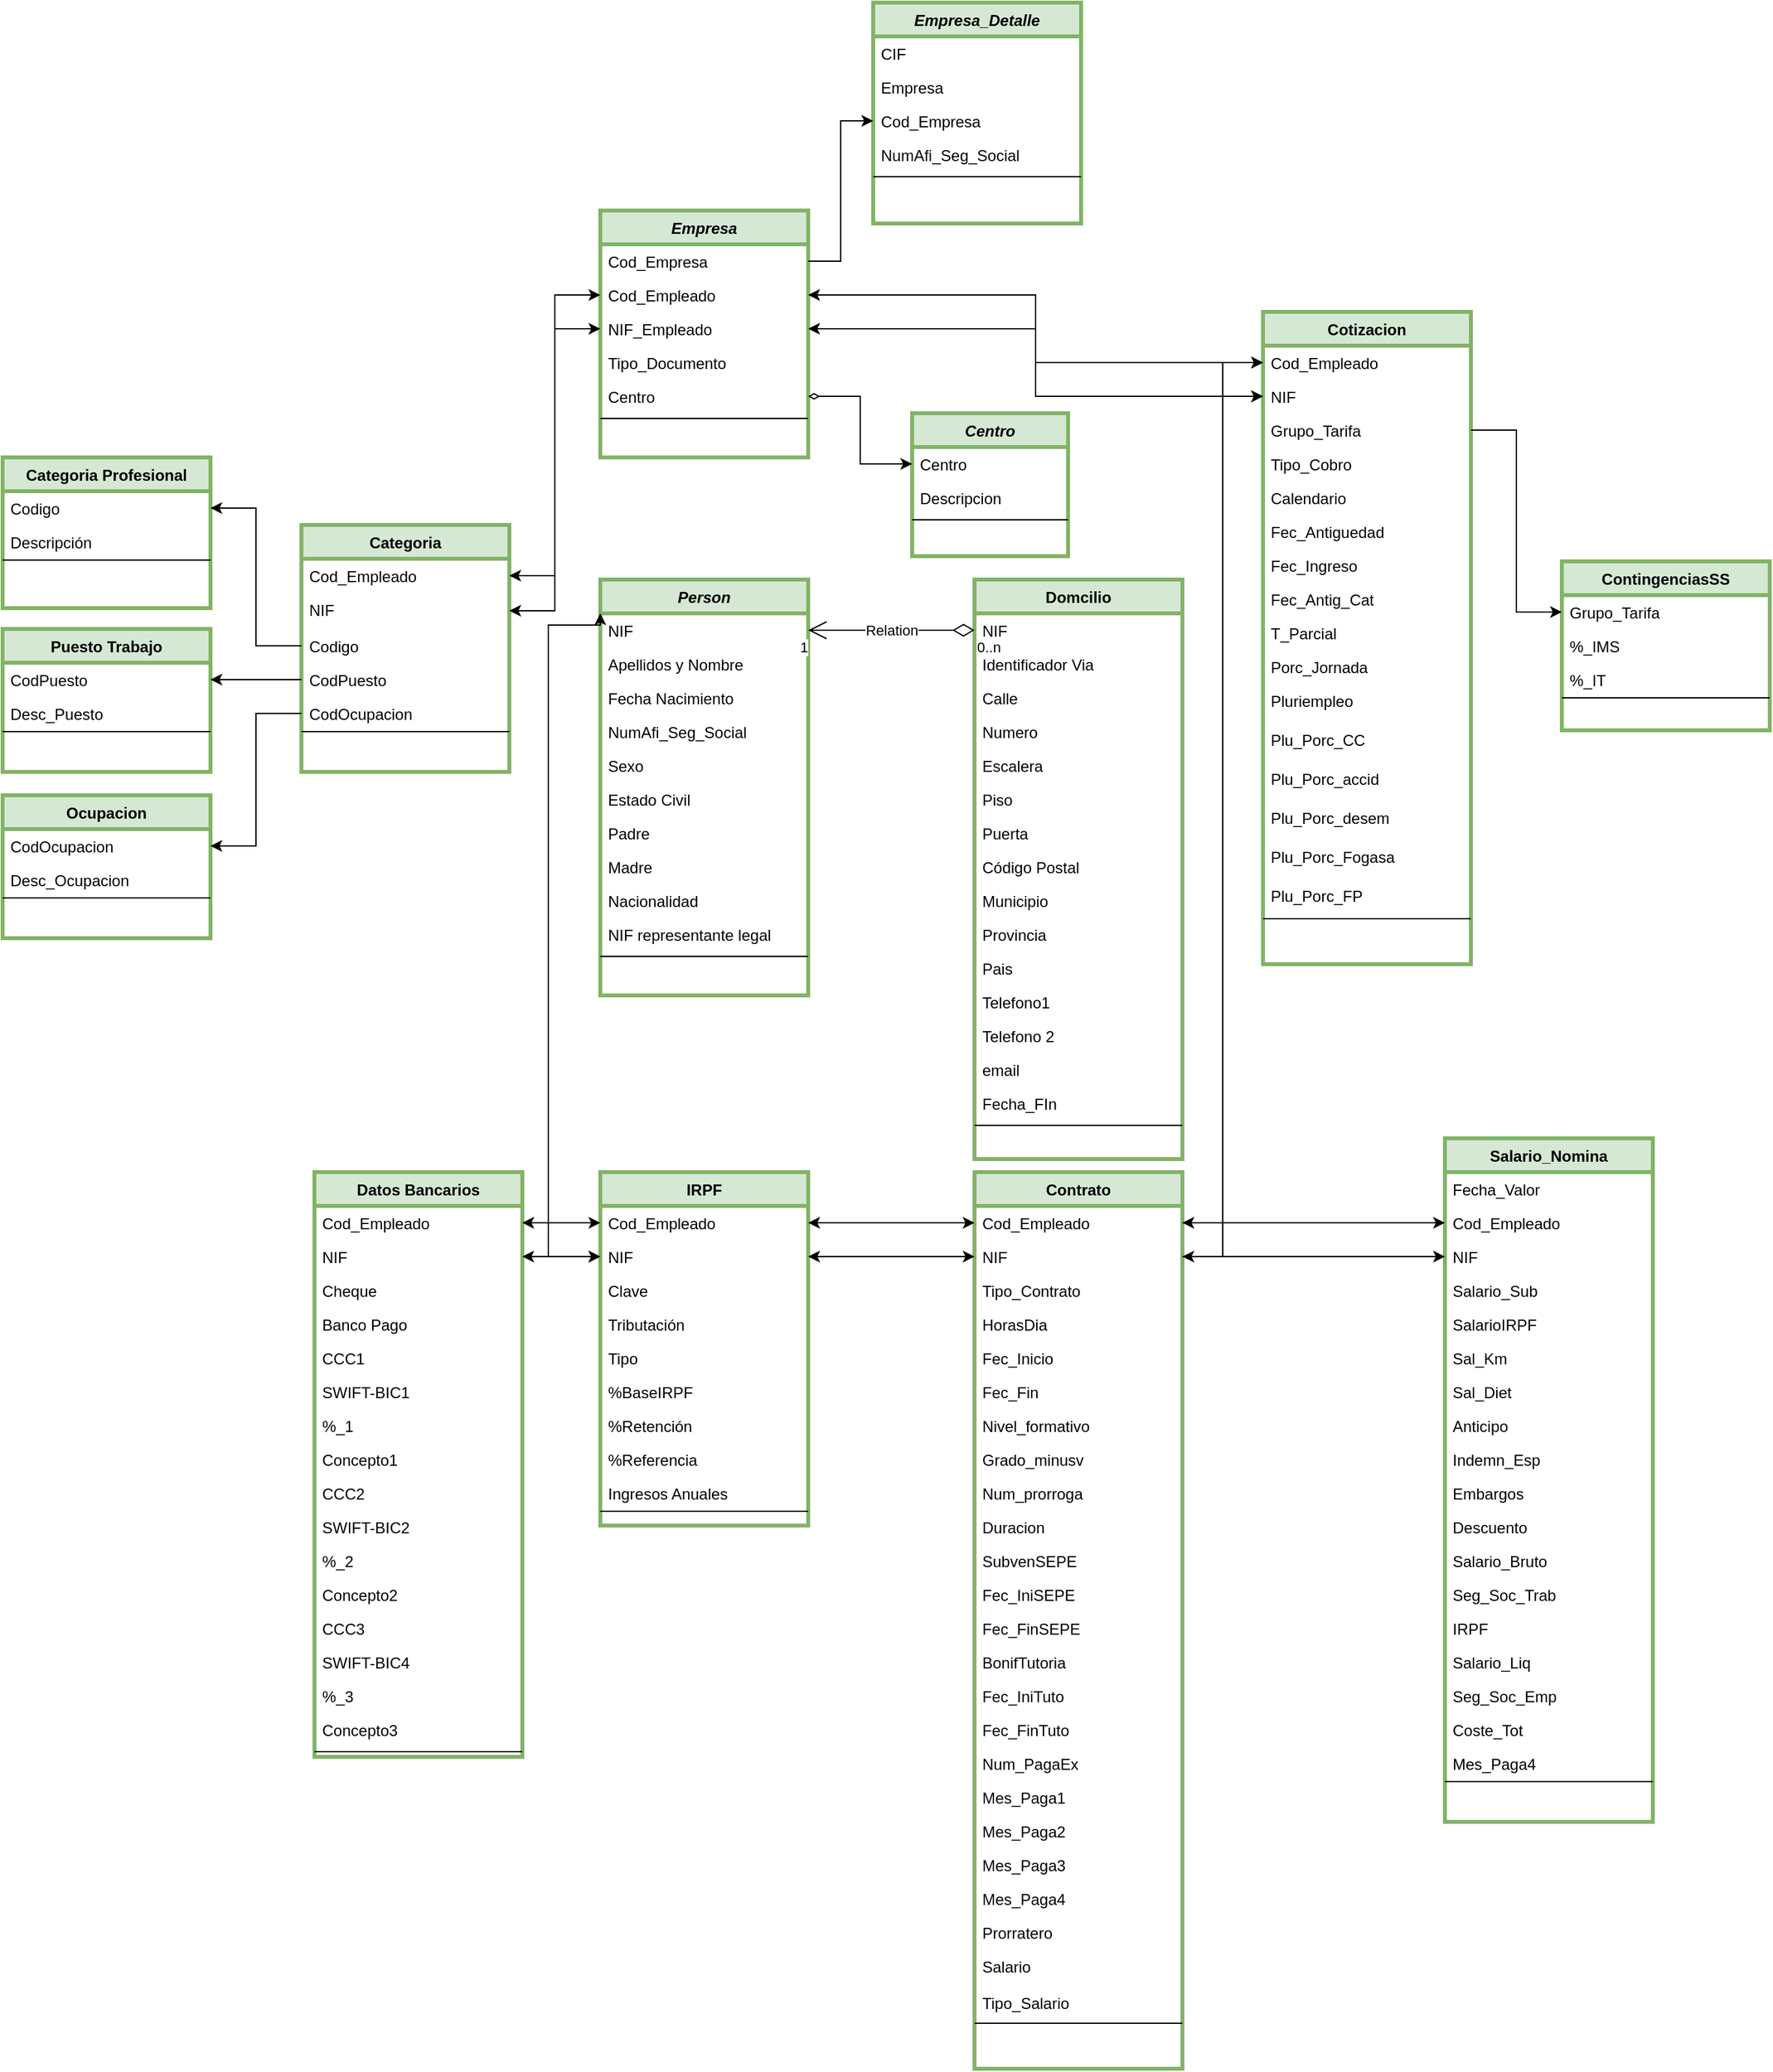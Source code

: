 <mxfile version="16.5.1" type="device"><diagram id="C5RBs43oDa-KdzZeNtuy" name="Page-1"><mxGraphModel dx="2249" dy="2034" grid="1" gridSize="10" guides="1" tooltips="1" connect="1" arrows="1" fold="1" page="1" pageScale="1" pageWidth="827" pageHeight="1169" math="0" shadow="0"><root><mxCell id="WIyWlLk6GJQsqaUBKTNV-0"/><mxCell id="WIyWlLk6GJQsqaUBKTNV-1" parent="WIyWlLk6GJQsqaUBKTNV-0"/><mxCell id="zkfFHV4jXpPFQw0GAbJ--0" value="Person" style="swimlane;fontStyle=3;align=center;verticalAlign=top;childLayout=stackLayout;horizontal=1;startSize=26;horizontalStack=0;resizeParent=1;resizeLast=0;collapsible=1;marginBottom=0;rounded=0;shadow=0;strokeWidth=3;fillColor=#d5e8d4;strokeColor=#82b366;" parent="WIyWlLk6GJQsqaUBKTNV-1" vertex="1"><mxGeometry x="220" y="134" width="160" height="320" as="geometry"><mxRectangle x="230" y="140" width="160" height="26" as="alternateBounds"/></mxGeometry></mxCell><mxCell id="zkfFHV4jXpPFQw0GAbJ--1" value="NIF" style="text;align=left;verticalAlign=top;spacingLeft=4;spacingRight=4;overflow=hidden;rotatable=0;points=[[0,0.5],[1,0.5]];portConstraint=eastwest;" parent="zkfFHV4jXpPFQw0GAbJ--0" vertex="1"><mxGeometry y="26" width="160" height="26" as="geometry"/></mxCell><mxCell id="zkfFHV4jXpPFQw0GAbJ--3" value="Apellidos y Nombre" style="text;align=left;verticalAlign=top;spacingLeft=4;spacingRight=4;overflow=hidden;rotatable=0;points=[[0,0.5],[1,0.5]];portConstraint=eastwest;rounded=0;shadow=0;html=0;" parent="zkfFHV4jXpPFQw0GAbJ--0" vertex="1"><mxGeometry y="52" width="160" height="26" as="geometry"/></mxCell><mxCell id="wiZQym8IRoF6uWYCoSFJ-3" value="Fecha Nacimiento" style="text;align=left;verticalAlign=top;spacingLeft=4;spacingRight=4;overflow=hidden;rotatable=0;points=[[0,0.5],[1,0.5]];portConstraint=eastwest;rounded=0;shadow=0;html=0;" parent="zkfFHV4jXpPFQw0GAbJ--0" vertex="1"><mxGeometry y="78" width="160" height="26" as="geometry"/></mxCell><mxCell id="wiZQym8IRoF6uWYCoSFJ-2" value="NumAfi_Seg_Social" style="text;align=left;verticalAlign=top;spacingLeft=4;spacingRight=4;overflow=hidden;rotatable=0;points=[[0,0.5],[1,0.5]];portConstraint=eastwest;rounded=0;shadow=0;html=0;" parent="zkfFHV4jXpPFQw0GAbJ--0" vertex="1"><mxGeometry y="104" width="160" height="26" as="geometry"/></mxCell><mxCell id="wiZQym8IRoF6uWYCoSFJ-1" value="Sexo" style="text;align=left;verticalAlign=top;spacingLeft=4;spacingRight=4;overflow=hidden;rotatable=0;points=[[0,0.5],[1,0.5]];portConstraint=eastwest;" parent="zkfFHV4jXpPFQw0GAbJ--0" vertex="1"><mxGeometry y="130" width="160" height="26" as="geometry"/></mxCell><mxCell id="wiZQym8IRoF6uWYCoSFJ-0" value="Estado Civil" style="text;align=left;verticalAlign=top;spacingLeft=4;spacingRight=4;overflow=hidden;rotatable=0;points=[[0,0.5],[1,0.5]];portConstraint=eastwest;" parent="zkfFHV4jXpPFQw0GAbJ--0" vertex="1"><mxGeometry y="156" width="160" height="26" as="geometry"/></mxCell><mxCell id="zkfFHV4jXpPFQw0GAbJ--5" value="Padre" style="text;align=left;verticalAlign=top;spacingLeft=4;spacingRight=4;overflow=hidden;rotatable=0;points=[[0,0.5],[1,0.5]];portConstraint=eastwest;" parent="zkfFHV4jXpPFQw0GAbJ--0" vertex="1"><mxGeometry y="182" width="160" height="26" as="geometry"/></mxCell><mxCell id="wiZQym8IRoF6uWYCoSFJ-4" value="Madre" style="text;align=left;verticalAlign=top;spacingLeft=4;spacingRight=4;overflow=hidden;rotatable=0;points=[[0,0.5],[1,0.5]];portConstraint=eastwest;" parent="zkfFHV4jXpPFQw0GAbJ--0" vertex="1"><mxGeometry y="208" width="160" height="26" as="geometry"/></mxCell><mxCell id="wiZQym8IRoF6uWYCoSFJ-5" value="Nacionalidad" style="text;align=left;verticalAlign=top;spacingLeft=4;spacingRight=4;overflow=hidden;rotatable=0;points=[[0,0.5],[1,0.5]];portConstraint=eastwest;" parent="zkfFHV4jXpPFQw0GAbJ--0" vertex="1"><mxGeometry y="234" width="160" height="26" as="geometry"/></mxCell><mxCell id="wiZQym8IRoF6uWYCoSFJ-6" value="NIF representante legal" style="text;align=left;verticalAlign=top;spacingLeft=4;spacingRight=4;overflow=hidden;rotatable=0;points=[[0,0.5],[1,0.5]];portConstraint=eastwest;" parent="zkfFHV4jXpPFQw0GAbJ--0" vertex="1"><mxGeometry y="260" width="160" height="26" as="geometry"/></mxCell><mxCell id="zkfFHV4jXpPFQw0GAbJ--4" value="" style="line;html=1;strokeWidth=1;align=left;verticalAlign=bottom;spacingTop=-1;spacingLeft=3;spacingRight=3;rotatable=0;labelPosition=right;points=[];portConstraint=eastwest;labelBackgroundColor=default;flipV=0;flipH=0;" parent="zkfFHV4jXpPFQw0GAbJ--0" vertex="1"><mxGeometry y="286" width="160" height="8" as="geometry"/></mxCell><mxCell id="zkfFHV4jXpPFQw0GAbJ--6" value="Datos Bancarios" style="swimlane;fontStyle=1;align=center;verticalAlign=top;childLayout=stackLayout;horizontal=1;startSize=26;horizontalStack=0;resizeParent=1;resizeLast=0;collapsible=1;marginBottom=0;rounded=0;shadow=0;strokeWidth=3;fillColor=#d5e8d4;strokeColor=#82b366;" parent="WIyWlLk6GJQsqaUBKTNV-1" vertex="1"><mxGeometry y="590" width="160" height="450" as="geometry"><mxRectangle x="130" y="380" width="160" height="26" as="alternateBounds"/></mxGeometry></mxCell><mxCell id="W08BXwR87eiVluLQxYtA-36" value="Cod_Empleado" style="text;align=left;verticalAlign=top;spacingLeft=4;spacingRight=4;overflow=hidden;rotatable=0;points=[[0,0.5],[1,0.5]];portConstraint=eastwest;" parent="zkfFHV4jXpPFQw0GAbJ--6" vertex="1"><mxGeometry y="26" width="160" height="26" as="geometry"/></mxCell><mxCell id="zkfFHV4jXpPFQw0GAbJ--7" value="NIF" style="text;align=left;verticalAlign=top;spacingLeft=4;spacingRight=4;overflow=hidden;rotatable=0;points=[[0,0.5],[1,0.5]];portConstraint=eastwest;" parent="zkfFHV4jXpPFQw0GAbJ--6" vertex="1"><mxGeometry y="52" width="160" height="26" as="geometry"/></mxCell><mxCell id="wiZQym8IRoF6uWYCoSFJ-21" value="Cheque" style="text;align=left;verticalAlign=top;spacingLeft=4;spacingRight=4;overflow=hidden;rotatable=0;points=[[0,0.5],[1,0.5]];portConstraint=eastwest;rounded=0;shadow=0;html=0;" parent="zkfFHV4jXpPFQw0GAbJ--6" vertex="1"><mxGeometry y="78" width="160" height="26" as="geometry"/></mxCell><mxCell id="wiZQym8IRoF6uWYCoSFJ-24" value="Banco Pago" style="text;align=left;verticalAlign=top;spacingLeft=4;spacingRight=4;overflow=hidden;rotatable=0;points=[[0,0.5],[1,0.5]];portConstraint=eastwest;rounded=0;shadow=0;html=0;" parent="zkfFHV4jXpPFQw0GAbJ--6" vertex="1"><mxGeometry y="104" width="160" height="26" as="geometry"/></mxCell><mxCell id="wiZQym8IRoF6uWYCoSFJ-23" value="CCC1" style="text;align=left;verticalAlign=top;spacingLeft=4;spacingRight=4;overflow=hidden;rotatable=0;points=[[0,0.5],[1,0.5]];portConstraint=eastwest;rounded=0;shadow=0;html=0;" parent="zkfFHV4jXpPFQw0GAbJ--6" vertex="1"><mxGeometry y="130" width="160" height="26" as="geometry"/></mxCell><mxCell id="5j0ex6JZNGX5vcFCCerL-10" value="SWIFT-BIC1" style="text;align=left;verticalAlign=top;spacingLeft=4;spacingRight=4;overflow=hidden;rotatable=0;points=[[0,0.5],[1,0.5]];portConstraint=eastwest;rounded=0;shadow=0;html=0;" parent="zkfFHV4jXpPFQw0GAbJ--6" vertex="1"><mxGeometry y="156" width="160" height="26" as="geometry"/></mxCell><mxCell id="wiZQym8IRoF6uWYCoSFJ-29" value="%_1" style="text;align=left;verticalAlign=top;spacingLeft=4;spacingRight=4;overflow=hidden;rotatable=0;points=[[0,0.5],[1,0.5]];portConstraint=eastwest;rounded=0;shadow=0;html=0;" parent="zkfFHV4jXpPFQw0GAbJ--6" vertex="1"><mxGeometry y="182" width="160" height="26" as="geometry"/></mxCell><mxCell id="wiZQym8IRoF6uWYCoSFJ-22" value="Concepto1" style="text;align=left;verticalAlign=top;spacingLeft=4;spacingRight=4;overflow=hidden;rotatable=0;points=[[0,0.5],[1,0.5]];portConstraint=eastwest;rounded=0;shadow=0;html=0;" parent="zkfFHV4jXpPFQw0GAbJ--6" vertex="1"><mxGeometry y="208" width="160" height="26" as="geometry"/></mxCell><mxCell id="wiZQym8IRoF6uWYCoSFJ-25" value="CCC2" style="text;align=left;verticalAlign=top;spacingLeft=4;spacingRight=4;overflow=hidden;rotatable=0;points=[[0,0.5],[1,0.5]];portConstraint=eastwest;rounded=0;shadow=0;html=0;" parent="zkfFHV4jXpPFQw0GAbJ--6" vertex="1"><mxGeometry y="234" width="160" height="26" as="geometry"/></mxCell><mxCell id="5j0ex6JZNGX5vcFCCerL-11" value="SWIFT-BIC2" style="text;align=left;verticalAlign=top;spacingLeft=4;spacingRight=4;overflow=hidden;rotatable=0;points=[[0,0.5],[1,0.5]];portConstraint=eastwest;rounded=0;shadow=0;html=0;" parent="zkfFHV4jXpPFQw0GAbJ--6" vertex="1"><mxGeometry y="260" width="160" height="26" as="geometry"/></mxCell><mxCell id="wiZQym8IRoF6uWYCoSFJ-30" value="%_2" style="text;align=left;verticalAlign=top;spacingLeft=4;spacingRight=4;overflow=hidden;rotatable=0;points=[[0,0.5],[1,0.5]];portConstraint=eastwest;rounded=0;shadow=0;html=0;" parent="zkfFHV4jXpPFQw0GAbJ--6" vertex="1"><mxGeometry y="286" width="160" height="26" as="geometry"/></mxCell><mxCell id="wiZQym8IRoF6uWYCoSFJ-27" value="Concepto2" style="text;align=left;verticalAlign=top;spacingLeft=4;spacingRight=4;overflow=hidden;rotatable=0;points=[[0,0.5],[1,0.5]];portConstraint=eastwest;rounded=0;shadow=0;html=0;" parent="zkfFHV4jXpPFQw0GAbJ--6" vertex="1"><mxGeometry y="312" width="160" height="26" as="geometry"/></mxCell><mxCell id="wiZQym8IRoF6uWYCoSFJ-26" value="CCC3" style="text;align=left;verticalAlign=top;spacingLeft=4;spacingRight=4;overflow=hidden;rotatable=0;points=[[0,0.5],[1,0.5]];portConstraint=eastwest;rounded=0;shadow=0;html=0;" parent="zkfFHV4jXpPFQw0GAbJ--6" vertex="1"><mxGeometry y="338" width="160" height="26" as="geometry"/></mxCell><mxCell id="5j0ex6JZNGX5vcFCCerL-12" value="SWIFT-BIC4" style="text;align=left;verticalAlign=top;spacingLeft=4;spacingRight=4;overflow=hidden;rotatable=0;points=[[0,0.5],[1,0.5]];portConstraint=eastwest;rounded=0;shadow=0;html=0;" parent="zkfFHV4jXpPFQw0GAbJ--6" vertex="1"><mxGeometry y="364" width="160" height="26" as="geometry"/></mxCell><mxCell id="wiZQym8IRoF6uWYCoSFJ-31" value="%_3" style="text;align=left;verticalAlign=top;spacingLeft=4;spacingRight=4;overflow=hidden;rotatable=0;points=[[0,0.5],[1,0.5]];portConstraint=eastwest;rounded=0;shadow=0;html=0;" parent="zkfFHV4jXpPFQw0GAbJ--6" vertex="1"><mxGeometry y="390" width="160" height="26" as="geometry"/></mxCell><mxCell id="zkfFHV4jXpPFQw0GAbJ--8" value="Concepto3" style="text;align=left;verticalAlign=top;spacingLeft=4;spacingRight=4;overflow=hidden;rotatable=0;points=[[0,0.5],[1,0.5]];portConstraint=eastwest;rounded=0;shadow=0;html=0;" parent="zkfFHV4jXpPFQw0GAbJ--6" vertex="1"><mxGeometry y="416" width="160" height="26" as="geometry"/></mxCell><mxCell id="zkfFHV4jXpPFQw0GAbJ--9" value="" style="line;html=1;strokeWidth=1;align=left;verticalAlign=middle;spacingTop=-1;spacingLeft=3;spacingRight=3;rotatable=0;labelPosition=right;points=[];portConstraint=eastwest;" parent="zkfFHV4jXpPFQw0GAbJ--6" vertex="1"><mxGeometry y="442" width="160" height="8" as="geometry"/></mxCell><mxCell id="zkfFHV4jXpPFQw0GAbJ--12" value="" style="endArrow=block;endSize=10;endFill=0;shadow=0;strokeWidth=1;rounded=0;edgeStyle=elbowEdgeStyle;elbow=vertical;" parent="WIyWlLk6GJQsqaUBKTNV-1" target="zkfFHV4jXpPFQw0GAbJ--0" edge="1"><mxGeometry width="160" relative="1" as="geometry"><mxPoint x="220" y="170" as="sourcePoint"/><mxPoint x="200" y="203" as="targetPoint"/></mxGeometry></mxCell><mxCell id="zkfFHV4jXpPFQw0GAbJ--13" value="IRPF" style="swimlane;fontStyle=1;align=center;verticalAlign=top;childLayout=stackLayout;horizontal=1;startSize=26;horizontalStack=0;resizeParent=1;resizeLast=0;collapsible=1;marginBottom=0;rounded=0;shadow=0;strokeWidth=3;fillColor=#d5e8d4;strokeColor=#82b366;" parent="WIyWlLk6GJQsqaUBKTNV-1" vertex="1"><mxGeometry x="220" y="590" width="160" height="272" as="geometry"><mxRectangle x="340" y="380" width="170" height="26" as="alternateBounds"/></mxGeometry></mxCell><mxCell id="zkfFHV4jXpPFQw0GAbJ--14" value="Cod_Empleado" style="text;align=left;verticalAlign=top;spacingLeft=4;spacingRight=4;overflow=hidden;rotatable=0;points=[[0,0.5],[1,0.5]];portConstraint=eastwest;" parent="zkfFHV4jXpPFQw0GAbJ--13" vertex="1"><mxGeometry y="26" width="160" height="26" as="geometry"/></mxCell><mxCell id="W08BXwR87eiVluLQxYtA-34" value="NIF&#10;" style="text;align=left;verticalAlign=top;spacingLeft=4;spacingRight=4;overflow=hidden;rotatable=0;points=[[0,0.5],[1,0.5]];portConstraint=eastwest;" parent="zkfFHV4jXpPFQw0GAbJ--13" vertex="1"><mxGeometry y="52" width="160" height="26" as="geometry"/></mxCell><mxCell id="wiZQym8IRoF6uWYCoSFJ-35" value="Clave" style="text;align=left;verticalAlign=top;spacingLeft=4;spacingRight=4;overflow=hidden;rotatable=0;points=[[0,0.5],[1,0.5]];portConstraint=eastwest;" parent="zkfFHV4jXpPFQw0GAbJ--13" vertex="1"><mxGeometry y="78" width="160" height="26" as="geometry"/></mxCell><mxCell id="wiZQym8IRoF6uWYCoSFJ-34" value="Tributación" style="text;align=left;verticalAlign=top;spacingLeft=4;spacingRight=4;overflow=hidden;rotatable=0;points=[[0,0.5],[1,0.5]];portConstraint=eastwest;" parent="zkfFHV4jXpPFQw0GAbJ--13" vertex="1"><mxGeometry y="104" width="160" height="26" as="geometry"/></mxCell><mxCell id="wiZQym8IRoF6uWYCoSFJ-33" value="Tipo" style="text;align=left;verticalAlign=top;spacingLeft=4;spacingRight=4;overflow=hidden;rotatable=0;points=[[0,0.5],[1,0.5]];portConstraint=eastwest;" parent="zkfFHV4jXpPFQw0GAbJ--13" vertex="1"><mxGeometry y="130" width="160" height="26" as="geometry"/></mxCell><mxCell id="wiZQym8IRoF6uWYCoSFJ-32" value="%BaseIRPF" style="text;align=left;verticalAlign=top;spacingLeft=4;spacingRight=4;overflow=hidden;rotatable=0;points=[[0,0.5],[1,0.5]];portConstraint=eastwest;" parent="zkfFHV4jXpPFQw0GAbJ--13" vertex="1"><mxGeometry y="156" width="160" height="26" as="geometry"/></mxCell><mxCell id="wiZQym8IRoF6uWYCoSFJ-36" value="%Retención" style="text;align=left;verticalAlign=top;spacingLeft=4;spacingRight=4;overflow=hidden;rotatable=0;points=[[0,0.5],[1,0.5]];portConstraint=eastwest;" parent="zkfFHV4jXpPFQw0GAbJ--13" vertex="1"><mxGeometry y="182" width="160" height="26" as="geometry"/></mxCell><mxCell id="wiZQym8IRoF6uWYCoSFJ-37" value="%Referencia" style="text;align=left;verticalAlign=top;spacingLeft=4;spacingRight=4;overflow=hidden;rotatable=0;points=[[0,0.5],[1,0.5]];portConstraint=eastwest;" parent="zkfFHV4jXpPFQw0GAbJ--13" vertex="1"><mxGeometry y="208" width="160" height="26" as="geometry"/></mxCell><mxCell id="wiZQym8IRoF6uWYCoSFJ-38" value="Ingresos Anuales" style="text;align=left;verticalAlign=top;spacingLeft=4;spacingRight=4;overflow=hidden;rotatable=0;points=[[0,0.5],[1,0.5]];portConstraint=eastwest;" parent="zkfFHV4jXpPFQw0GAbJ--13" vertex="1"><mxGeometry y="234" width="160" height="26" as="geometry"/></mxCell><mxCell id="zkfFHV4jXpPFQw0GAbJ--15" value="" style="line;html=1;strokeWidth=1;align=left;verticalAlign=middle;spacingTop=-1;spacingLeft=3;spacingRight=3;rotatable=0;labelPosition=right;points=[];portConstraint=eastwest;" parent="zkfFHV4jXpPFQw0GAbJ--13" vertex="1"><mxGeometry y="260" width="160" height="2" as="geometry"/></mxCell><mxCell id="zkfFHV4jXpPFQw0GAbJ--17" value="Domcilio" style="swimlane;fontStyle=1;align=center;verticalAlign=top;childLayout=stackLayout;horizontal=1;startSize=26;horizontalStack=0;resizeParent=1;resizeLast=0;collapsible=1;marginBottom=0;rounded=0;shadow=0;strokeWidth=3;fillColor=#d5e8d4;strokeColor=#82b366;" parent="WIyWlLk6GJQsqaUBKTNV-1" vertex="1"><mxGeometry x="508" y="134" width="160" height="446" as="geometry"><mxRectangle x="550" y="140" width="160" height="26" as="alternateBounds"/></mxGeometry></mxCell><mxCell id="zkfFHV4jXpPFQw0GAbJ--19" value="NIF" style="text;align=left;verticalAlign=top;spacingLeft=4;spacingRight=4;overflow=hidden;rotatable=0;points=[[0,0.5],[1,0.5]];portConstraint=eastwest;rounded=0;shadow=0;html=0;" parent="zkfFHV4jXpPFQw0GAbJ--17" vertex="1"><mxGeometry y="26" width="160" height="26" as="geometry"/></mxCell><mxCell id="zkfFHV4jXpPFQw0GAbJ--20" value="Identificador Via" style="text;align=left;verticalAlign=top;spacingLeft=4;spacingRight=4;overflow=hidden;rotatable=0;points=[[0,0.5],[1,0.5]];portConstraint=eastwest;rounded=0;shadow=0;html=0;" parent="zkfFHV4jXpPFQw0GAbJ--17" vertex="1"><mxGeometry y="52" width="160" height="26" as="geometry"/></mxCell><mxCell id="wiZQym8IRoF6uWYCoSFJ-11" value="Calle" style="text;align=left;verticalAlign=top;spacingLeft=4;spacingRight=4;overflow=hidden;rotatable=0;points=[[0,0.5],[1,0.5]];portConstraint=eastwest;rounded=0;shadow=0;html=0;" parent="zkfFHV4jXpPFQw0GAbJ--17" vertex="1"><mxGeometry y="78" width="160" height="26" as="geometry"/></mxCell><mxCell id="zkfFHV4jXpPFQw0GAbJ--21" value="Numero" style="text;align=left;verticalAlign=top;spacingLeft=4;spacingRight=4;overflow=hidden;rotatable=0;points=[[0,0.5],[1,0.5]];portConstraint=eastwest;rounded=0;shadow=0;html=0;" parent="zkfFHV4jXpPFQw0GAbJ--17" vertex="1"><mxGeometry y="104" width="160" height="26" as="geometry"/></mxCell><mxCell id="zkfFHV4jXpPFQw0GAbJ--22" value="Escalera" style="text;align=left;verticalAlign=top;spacingLeft=4;spacingRight=4;overflow=hidden;rotatable=0;points=[[0,0.5],[1,0.5]];portConstraint=eastwest;rounded=0;shadow=0;html=0;" parent="zkfFHV4jXpPFQw0GAbJ--17" vertex="1"><mxGeometry y="130" width="160" height="26" as="geometry"/></mxCell><mxCell id="wiZQym8IRoF6uWYCoSFJ-7" value="Piso" style="text;align=left;verticalAlign=top;spacingLeft=4;spacingRight=4;overflow=hidden;rotatable=0;points=[[0,0.5],[1,0.5]];portConstraint=eastwest;rounded=0;shadow=0;html=0;" parent="zkfFHV4jXpPFQw0GAbJ--17" vertex="1"><mxGeometry y="156" width="160" height="26" as="geometry"/></mxCell><mxCell id="wiZQym8IRoF6uWYCoSFJ-8" value="Puerta" style="text;align=left;verticalAlign=top;spacingLeft=4;spacingRight=4;overflow=hidden;rotatable=0;points=[[0,0.5],[1,0.5]];portConstraint=eastwest;rounded=0;shadow=0;html=0;" parent="zkfFHV4jXpPFQw0GAbJ--17" vertex="1"><mxGeometry y="182" width="160" height="26" as="geometry"/></mxCell><mxCell id="wiZQym8IRoF6uWYCoSFJ-10" value="Código Postal" style="text;align=left;verticalAlign=top;spacingLeft=4;spacingRight=4;overflow=hidden;rotatable=0;points=[[0,0.5],[1,0.5]];portConstraint=eastwest;rounded=0;shadow=0;html=0;" parent="zkfFHV4jXpPFQw0GAbJ--17" vertex="1"><mxGeometry y="208" width="160" height="26" as="geometry"/></mxCell><mxCell id="wiZQym8IRoF6uWYCoSFJ-9" value="Municipio" style="text;align=left;verticalAlign=top;spacingLeft=4;spacingRight=4;overflow=hidden;rotatable=0;points=[[0,0.5],[1,0.5]];portConstraint=eastwest;rounded=0;shadow=0;html=0;" parent="zkfFHV4jXpPFQw0GAbJ--17" vertex="1"><mxGeometry y="234" width="160" height="26" as="geometry"/></mxCell><mxCell id="wiZQym8IRoF6uWYCoSFJ-12" value="Provincia" style="text;align=left;verticalAlign=top;spacingLeft=4;spacingRight=4;overflow=hidden;rotatable=0;points=[[0,0.5],[1,0.5]];portConstraint=eastwest;rounded=0;shadow=0;html=0;" parent="zkfFHV4jXpPFQw0GAbJ--17" vertex="1"><mxGeometry y="260" width="160" height="26" as="geometry"/></mxCell><mxCell id="wiZQym8IRoF6uWYCoSFJ-13" value="Pais" style="text;align=left;verticalAlign=top;spacingLeft=4;spacingRight=4;overflow=hidden;rotatable=0;points=[[0,0.5],[1,0.5]];portConstraint=eastwest;rounded=0;shadow=0;html=0;" parent="zkfFHV4jXpPFQw0GAbJ--17" vertex="1"><mxGeometry y="286" width="160" height="26" as="geometry"/></mxCell><mxCell id="wiZQym8IRoF6uWYCoSFJ-15" value="Telefono1    " style="text;align=left;verticalAlign=top;spacingLeft=4;spacingRight=4;overflow=hidden;rotatable=0;points=[[0,0.5],[1,0.5]];portConstraint=eastwest;rounded=0;shadow=0;html=0;" parent="zkfFHV4jXpPFQw0GAbJ--17" vertex="1"><mxGeometry y="312" width="160" height="26" as="geometry"/></mxCell><mxCell id="wiZQym8IRoF6uWYCoSFJ-14" value="Telefono 2" style="text;align=left;verticalAlign=top;spacingLeft=4;spacingRight=4;overflow=hidden;rotatable=0;points=[[0,0.5],[1,0.5]];portConstraint=eastwest;rounded=0;shadow=0;html=0;" parent="zkfFHV4jXpPFQw0GAbJ--17" vertex="1"><mxGeometry y="338" width="160" height="26" as="geometry"/></mxCell><mxCell id="wiZQym8IRoF6uWYCoSFJ-16" value="email" style="text;align=left;verticalAlign=top;spacingLeft=4;spacingRight=4;overflow=hidden;rotatable=0;points=[[0,0.5],[1,0.5]];portConstraint=eastwest;rounded=0;shadow=0;html=0;" parent="zkfFHV4jXpPFQw0GAbJ--17" vertex="1"><mxGeometry y="364" width="160" height="26" as="geometry"/></mxCell><mxCell id="W08BXwR87eiVluLQxYtA-40" value="Fecha_FIn" style="text;align=left;verticalAlign=top;spacingLeft=4;spacingRight=4;overflow=hidden;rotatable=0;points=[[0,0.5],[1,0.5]];portConstraint=eastwest;rounded=0;shadow=0;html=0;" parent="zkfFHV4jXpPFQw0GAbJ--17" vertex="1"><mxGeometry y="390" width="160" height="26" as="geometry"/></mxCell><mxCell id="zkfFHV4jXpPFQw0GAbJ--23" value="" style="line;html=1;strokeWidth=1;align=left;verticalAlign=middle;spacingTop=-1;spacingLeft=3;spacingRight=3;rotatable=0;labelPosition=right;points=[];portConstraint=eastwest;" parent="zkfFHV4jXpPFQw0GAbJ--17" vertex="1"><mxGeometry y="416" width="160" height="8" as="geometry"/></mxCell><mxCell id="wiZQym8IRoF6uWYCoSFJ-17" value="Relation" style="endArrow=open;html=1;endSize=12;startArrow=diamondThin;startSize=14;startFill=0;edgeStyle=orthogonalEdgeStyle;rounded=0;exitX=0;exitY=0.5;exitDx=0;exitDy=0;entryX=1;entryY=0.5;entryDx=0;entryDy=0;" parent="WIyWlLk6GJQsqaUBKTNV-1" source="zkfFHV4jXpPFQw0GAbJ--19" target="zkfFHV4jXpPFQw0GAbJ--1" edge="1"><mxGeometry relative="1" as="geometry"><mxPoint x="330" y="390" as="sourcePoint"/><mxPoint x="490" y="390" as="targetPoint"/></mxGeometry></mxCell><mxCell id="wiZQym8IRoF6uWYCoSFJ-18" value="0..n" style="edgeLabel;resizable=0;html=1;align=left;verticalAlign=top;labelBackgroundColor=default;strokeWidth=3;" parent="wiZQym8IRoF6uWYCoSFJ-17" connectable="0" vertex="1"><mxGeometry x="-1" relative="1" as="geometry"/></mxCell><mxCell id="wiZQym8IRoF6uWYCoSFJ-19" value="1" style="edgeLabel;resizable=0;html=1;align=right;verticalAlign=top;labelBackgroundColor=default;strokeWidth=3;" parent="wiZQym8IRoF6uWYCoSFJ-17" connectable="0" vertex="1"><mxGeometry x="1" relative="1" as="geometry"/></mxCell><mxCell id="wiZQym8IRoF6uWYCoSFJ-39" value="Categoria" style="swimlane;fontStyle=1;align=center;verticalAlign=top;childLayout=stackLayout;horizontal=1;startSize=26;horizontalStack=0;resizeParent=1;resizeLast=0;collapsible=1;marginBottom=0;rounded=0;shadow=0;strokeWidth=3;fillColor=#d5e8d4;strokeColor=#82b366;" parent="WIyWlLk6GJQsqaUBKTNV-1" vertex="1"><mxGeometry x="-10" y="92" width="160" height="190" as="geometry"><mxRectangle x="340" y="380" width="170" height="26" as="alternateBounds"/></mxGeometry></mxCell><mxCell id="W08BXwR87eiVluLQxYtA-3" value="Cod_Empleado" style="text;align=left;verticalAlign=top;spacingLeft=4;spacingRight=4;overflow=hidden;rotatable=0;points=[[0,0.5],[1,0.5]];portConstraint=eastwest;" parent="wiZQym8IRoF6uWYCoSFJ-39" vertex="1"><mxGeometry y="26" width="160" height="26" as="geometry"/></mxCell><mxCell id="wiZQym8IRoF6uWYCoSFJ-40" value="NIF&#10;" style="text;align=left;verticalAlign=top;spacingLeft=4;spacingRight=4;overflow=hidden;rotatable=0;points=[[0,0.5],[1,0.5]];portConstraint=eastwest;" parent="wiZQym8IRoF6uWYCoSFJ-39" vertex="1"><mxGeometry y="52" width="160" height="28" as="geometry"/></mxCell><mxCell id="wiZQym8IRoF6uWYCoSFJ-41" value="Codigo" style="text;align=left;verticalAlign=top;spacingLeft=4;spacingRight=4;overflow=hidden;rotatable=0;points=[[0,0.5],[1,0.5]];portConstraint=eastwest;" parent="wiZQym8IRoF6uWYCoSFJ-39" vertex="1"><mxGeometry y="80" width="160" height="26" as="geometry"/></mxCell><mxCell id="wiZQym8IRoF6uWYCoSFJ-44" value="CodPuesto" style="text;align=left;verticalAlign=top;spacingLeft=4;spacingRight=4;overflow=hidden;rotatable=0;points=[[0,0.5],[1,0.5]];portConstraint=eastwest;" parent="wiZQym8IRoF6uWYCoSFJ-39" vertex="1"><mxGeometry y="106" width="160" height="26" as="geometry"/></mxCell><mxCell id="wiZQym8IRoF6uWYCoSFJ-46" value="CodOcupacion" style="text;align=left;verticalAlign=top;spacingLeft=4;spacingRight=4;overflow=hidden;rotatable=0;points=[[0,0.5],[1,0.5]];portConstraint=eastwest;" parent="wiZQym8IRoF6uWYCoSFJ-39" vertex="1"><mxGeometry y="132" width="160" height="26" as="geometry"/></mxCell><mxCell id="wiZQym8IRoF6uWYCoSFJ-48" value="" style="line;html=1;strokeWidth=1;align=left;verticalAlign=middle;spacingTop=-1;spacingLeft=3;spacingRight=3;rotatable=0;labelPosition=right;points=[];portConstraint=eastwest;" parent="wiZQym8IRoF6uWYCoSFJ-39" vertex="1"><mxGeometry y="158" width="160" height="2" as="geometry"/></mxCell><mxCell id="wiZQym8IRoF6uWYCoSFJ-50" value="" style="edgeStyle=orthogonalEdgeStyle;rounded=0;orthogonalLoop=1;jettySize=auto;html=1;entryX=0;entryY=0.5;entryDx=0;entryDy=0;startArrow=classic;startFill=1;" parent="WIyWlLk6GJQsqaUBKTNV-1" target="W08BXwR87eiVluLQxYtA-34" edge="1"><mxGeometry relative="1" as="geometry"><mxPoint x="220" y="160" as="sourcePoint"/><mxPoint x="150" y="169" as="targetPoint"/><Array as="points"><mxPoint x="220" y="169"/><mxPoint x="180" y="169"/><mxPoint x="180" y="655"/></Array></mxGeometry></mxCell><mxCell id="5j0ex6JZNGX5vcFCCerL-0" value="Cotizacion" style="swimlane;fontStyle=1;align=center;verticalAlign=top;childLayout=stackLayout;horizontal=1;startSize=26;horizontalStack=0;resizeParent=1;resizeLast=0;collapsible=1;marginBottom=0;rounded=0;shadow=0;strokeWidth=3;fillColor=#d5e8d4;strokeColor=#82b366;" parent="WIyWlLk6GJQsqaUBKTNV-1" vertex="1"><mxGeometry x="730" y="-72" width="160" height="502" as="geometry"><mxRectangle x="340" y="380" width="170" height="26" as="alternateBounds"/></mxGeometry></mxCell><mxCell id="5j0ex6JZNGX5vcFCCerL-1" value="Cod_Empleado" style="text;align=left;verticalAlign=top;spacingLeft=4;spacingRight=4;overflow=hidden;rotatable=0;points=[[0,0.5],[1,0.5]];portConstraint=eastwest;" parent="5j0ex6JZNGX5vcFCCerL-0" vertex="1"><mxGeometry y="26" width="160" height="26" as="geometry"/></mxCell><mxCell id="W08BXwR87eiVluLQxYtA-6" value="NIF&#10;" style="text;align=left;verticalAlign=top;spacingLeft=4;spacingRight=4;overflow=hidden;rotatable=0;points=[[0,0.5],[1,0.5]];portConstraint=eastwest;" parent="5j0ex6JZNGX5vcFCCerL-0" vertex="1"><mxGeometry y="52" width="160" height="26" as="geometry"/></mxCell><mxCell id="5j0ex6JZNGX5vcFCCerL-2" value="Grupo_Tarifa" style="text;align=left;verticalAlign=top;spacingLeft=4;spacingRight=4;overflow=hidden;rotatable=0;points=[[0,0.5],[1,0.5]];portConstraint=eastwest;" parent="5j0ex6JZNGX5vcFCCerL-0" vertex="1"><mxGeometry y="78" width="160" height="26" as="geometry"/></mxCell><mxCell id="5j0ex6JZNGX5vcFCCerL-3" value="Tipo_Cobro" style="text;align=left;verticalAlign=top;spacingLeft=4;spacingRight=4;overflow=hidden;rotatable=0;points=[[0,0.5],[1,0.5]];portConstraint=eastwest;" parent="5j0ex6JZNGX5vcFCCerL-0" vertex="1"><mxGeometry y="104" width="160" height="26" as="geometry"/></mxCell><mxCell id="5j0ex6JZNGX5vcFCCerL-4" value="Calendario" style="text;align=left;verticalAlign=top;spacingLeft=4;spacingRight=4;overflow=hidden;rotatable=0;points=[[0,0.5],[1,0.5]];portConstraint=eastwest;" parent="5j0ex6JZNGX5vcFCCerL-0" vertex="1"><mxGeometry y="130" width="160" height="26" as="geometry"/></mxCell><mxCell id="5j0ex6JZNGX5vcFCCerL-47" value="Fec_Antiguedad" style="text;align=left;verticalAlign=top;spacingLeft=4;spacingRight=4;overflow=hidden;rotatable=0;points=[[0,0.5],[1,0.5]];portConstraint=eastwest;" parent="5j0ex6JZNGX5vcFCCerL-0" vertex="1"><mxGeometry y="156" width="160" height="26" as="geometry"/></mxCell><mxCell id="5j0ex6JZNGX5vcFCCerL-49" value="Fec_Ingreso" style="text;align=left;verticalAlign=top;spacingLeft=4;spacingRight=4;overflow=hidden;rotatable=0;points=[[0,0.5],[1,0.5]];portConstraint=eastwest;" parent="5j0ex6JZNGX5vcFCCerL-0" vertex="1"><mxGeometry y="182" width="160" height="26" as="geometry"/></mxCell><mxCell id="5j0ex6JZNGX5vcFCCerL-50" value="Fec_Antig_Cat" style="text;align=left;verticalAlign=top;spacingLeft=4;spacingRight=4;overflow=hidden;rotatable=0;points=[[0,0.5],[1,0.5]];portConstraint=eastwest;" parent="5j0ex6JZNGX5vcFCCerL-0" vertex="1"><mxGeometry y="208" width="160" height="26" as="geometry"/></mxCell><mxCell id="5j0ex6JZNGX5vcFCCerL-51" value="T_Parcial" style="text;align=left;verticalAlign=top;spacingLeft=4;spacingRight=4;overflow=hidden;rotatable=0;points=[[0,0.5],[1,0.5]];portConstraint=eastwest;" parent="5j0ex6JZNGX5vcFCCerL-0" vertex="1"><mxGeometry y="234" width="160" height="26" as="geometry"/></mxCell><mxCell id="5j0ex6JZNGX5vcFCCerL-52" value="Porc_Jornada" style="text;align=left;verticalAlign=top;spacingLeft=4;spacingRight=4;overflow=hidden;rotatable=0;points=[[0,0.5],[1,0.5]];portConstraint=eastwest;" parent="5j0ex6JZNGX5vcFCCerL-0" vertex="1"><mxGeometry y="260" width="160" height="26" as="geometry"/></mxCell><mxCell id="5j0ex6JZNGX5vcFCCerL-53" value="Pluriempleo" style="text;align=left;verticalAlign=top;spacingLeft=4;spacingRight=4;overflow=hidden;rotatable=0;points=[[0,0.5],[1,0.5]];portConstraint=eastwest;" parent="5j0ex6JZNGX5vcFCCerL-0" vertex="1"><mxGeometry y="286" width="160" height="30" as="geometry"/></mxCell><mxCell id="5j0ex6JZNGX5vcFCCerL-66" value="Plu_Porc_CC" style="text;align=left;verticalAlign=top;spacingLeft=4;spacingRight=4;overflow=hidden;rotatable=0;points=[[0,0.5],[1,0.5]];portConstraint=eastwest;" parent="5j0ex6JZNGX5vcFCCerL-0" vertex="1"><mxGeometry y="316" width="160" height="30" as="geometry"/></mxCell><mxCell id="5j0ex6JZNGX5vcFCCerL-72" value="Plu_Porc_accid" style="text;align=left;verticalAlign=top;spacingLeft=4;spacingRight=4;overflow=hidden;rotatable=0;points=[[0,0.5],[1,0.5]];portConstraint=eastwest;" parent="5j0ex6JZNGX5vcFCCerL-0" vertex="1"><mxGeometry y="346" width="160" height="30" as="geometry"/></mxCell><mxCell id="5j0ex6JZNGX5vcFCCerL-73" value="Plu_Porc_desem" style="text;align=left;verticalAlign=top;spacingLeft=4;spacingRight=4;overflow=hidden;rotatable=0;points=[[0,0.5],[1,0.5]];portConstraint=eastwest;" parent="5j0ex6JZNGX5vcFCCerL-0" vertex="1"><mxGeometry y="376" width="160" height="30" as="geometry"/></mxCell><mxCell id="5j0ex6JZNGX5vcFCCerL-74" value="Plu_Porc_Fogasa" style="text;align=left;verticalAlign=top;spacingLeft=4;spacingRight=4;overflow=hidden;rotatable=0;points=[[0,0.5],[1,0.5]];portConstraint=eastwest;" parent="5j0ex6JZNGX5vcFCCerL-0" vertex="1"><mxGeometry y="406" width="160" height="30" as="geometry"/></mxCell><mxCell id="5j0ex6JZNGX5vcFCCerL-75" value="Plu_Porc_FP" style="text;align=left;verticalAlign=top;spacingLeft=4;spacingRight=4;overflow=hidden;rotatable=0;points=[[0,0.5],[1,0.5]];portConstraint=eastwest;" parent="5j0ex6JZNGX5vcFCCerL-0" vertex="1"><mxGeometry y="436" width="160" height="30" as="geometry"/></mxCell><mxCell id="5j0ex6JZNGX5vcFCCerL-9" value="" style="line;html=1;strokeWidth=1;align=left;verticalAlign=middle;spacingTop=-1;spacingLeft=3;spacingRight=3;rotatable=0;labelPosition=right;points=[];portConstraint=eastwest;" parent="5j0ex6JZNGX5vcFCCerL-0" vertex="1"><mxGeometry y="466" width="160" height="2" as="geometry"/></mxCell><mxCell id="5j0ex6JZNGX5vcFCCerL-13" value="Categoria Profesional" style="swimlane;fontStyle=1;align=center;verticalAlign=top;childLayout=stackLayout;horizontal=1;startSize=26;horizontalStack=0;resizeParent=1;resizeLast=0;collapsible=1;marginBottom=0;rounded=0;shadow=0;strokeWidth=3;fillColor=#d5e8d4;strokeColor=#82b366;" parent="WIyWlLk6GJQsqaUBKTNV-1" vertex="1"><mxGeometry x="-240" y="40" width="160" height="116" as="geometry"><mxRectangle x="340" y="380" width="170" height="26" as="alternateBounds"/></mxGeometry></mxCell><mxCell id="5j0ex6JZNGX5vcFCCerL-15" value="Codigo" style="text;align=left;verticalAlign=top;spacingLeft=4;spacingRight=4;overflow=hidden;rotatable=0;points=[[0,0.5],[1,0.5]];portConstraint=eastwest;" parent="5j0ex6JZNGX5vcFCCerL-13" vertex="1"><mxGeometry y="26" width="160" height="26" as="geometry"/></mxCell><mxCell id="5j0ex6JZNGX5vcFCCerL-16" value="Descripción" style="text;align=left;verticalAlign=top;spacingLeft=4;spacingRight=4;overflow=hidden;rotatable=0;points=[[0,0.5],[1,0.5]];portConstraint=eastwest;" parent="5j0ex6JZNGX5vcFCCerL-13" vertex="1"><mxGeometry y="52" width="160" height="26" as="geometry"/></mxCell><mxCell id="5j0ex6JZNGX5vcFCCerL-21" value="" style="line;html=1;strokeWidth=1;align=left;verticalAlign=middle;spacingTop=-1;spacingLeft=3;spacingRight=3;rotatable=0;labelPosition=right;points=[];portConstraint=eastwest;" parent="5j0ex6JZNGX5vcFCCerL-13" vertex="1"><mxGeometry y="78" width="160" height="2" as="geometry"/></mxCell><mxCell id="5j0ex6JZNGX5vcFCCerL-22" value="Puesto Trabajo" style="swimlane;fontStyle=1;align=center;verticalAlign=top;childLayout=stackLayout;horizontal=1;startSize=26;horizontalStack=0;resizeParent=1;resizeLast=0;collapsible=1;marginBottom=0;rounded=0;shadow=0;strokeWidth=3;fillColor=#d5e8d4;strokeColor=#82b366;" parent="WIyWlLk6GJQsqaUBKTNV-1" vertex="1"><mxGeometry x="-240" y="172" width="160" height="110" as="geometry"><mxRectangle x="340" y="380" width="170" height="26" as="alternateBounds"/></mxGeometry></mxCell><mxCell id="5j0ex6JZNGX5vcFCCerL-23" value="CodPuesto" style="text;align=left;verticalAlign=top;spacingLeft=4;spacingRight=4;overflow=hidden;rotatable=0;points=[[0,0.5],[1,0.5]];portConstraint=eastwest;" parent="5j0ex6JZNGX5vcFCCerL-22" vertex="1"><mxGeometry y="26" width="160" height="26" as="geometry"/></mxCell><mxCell id="5j0ex6JZNGX5vcFCCerL-24" value="Desc_Puesto" style="text;align=left;verticalAlign=top;spacingLeft=4;spacingRight=4;overflow=hidden;rotatable=0;points=[[0,0.5],[1,0.5]];portConstraint=eastwest;" parent="5j0ex6JZNGX5vcFCCerL-22" vertex="1"><mxGeometry y="52" width="160" height="26" as="geometry"/></mxCell><mxCell id="5j0ex6JZNGX5vcFCCerL-25" value="" style="line;html=1;strokeWidth=1;align=left;verticalAlign=middle;spacingTop=-1;spacingLeft=3;spacingRight=3;rotatable=0;labelPosition=right;points=[];portConstraint=eastwest;" parent="5j0ex6JZNGX5vcFCCerL-22" vertex="1"><mxGeometry y="78" width="160" height="2" as="geometry"/></mxCell><mxCell id="5j0ex6JZNGX5vcFCCerL-26" value="Ocupacion" style="swimlane;fontStyle=1;align=center;verticalAlign=top;childLayout=stackLayout;horizontal=1;startSize=26;horizontalStack=0;resizeParent=1;resizeLast=0;collapsible=1;marginBottom=0;rounded=0;shadow=0;strokeWidth=3;fillColor=#d5e8d4;strokeColor=#82b366;" parent="WIyWlLk6GJQsqaUBKTNV-1" vertex="1"><mxGeometry x="-240" y="300" width="160" height="110" as="geometry"><mxRectangle x="340" y="380" width="170" height="26" as="alternateBounds"/></mxGeometry></mxCell><mxCell id="5j0ex6JZNGX5vcFCCerL-27" value="CodOcupacion" style="text;align=left;verticalAlign=top;spacingLeft=4;spacingRight=4;overflow=hidden;rotatable=0;points=[[0,0.5],[1,0.5]];portConstraint=eastwest;" parent="5j0ex6JZNGX5vcFCCerL-26" vertex="1"><mxGeometry y="26" width="160" height="26" as="geometry"/></mxCell><mxCell id="5j0ex6JZNGX5vcFCCerL-28" value="Desc_Ocupacion" style="text;align=left;verticalAlign=top;spacingLeft=4;spacingRight=4;overflow=hidden;rotatable=0;points=[[0,0.5],[1,0.5]];portConstraint=eastwest;" parent="5j0ex6JZNGX5vcFCCerL-26" vertex="1"><mxGeometry y="52" width="160" height="26" as="geometry"/></mxCell><mxCell id="5j0ex6JZNGX5vcFCCerL-29" value="" style="line;html=1;strokeWidth=1;align=left;verticalAlign=middle;spacingTop=-1;spacingLeft=3;spacingRight=3;rotatable=0;labelPosition=right;points=[];portConstraint=eastwest;" parent="5j0ex6JZNGX5vcFCCerL-26" vertex="1"><mxGeometry y="78" width="160" height="2" as="geometry"/></mxCell><mxCell id="5j0ex6JZNGX5vcFCCerL-30" style="edgeStyle=orthogonalEdgeStyle;rounded=0;orthogonalLoop=1;jettySize=auto;html=1;entryX=1;entryY=0.5;entryDx=0;entryDy=0;" parent="WIyWlLk6GJQsqaUBKTNV-1" source="wiZQym8IRoF6uWYCoSFJ-41" target="5j0ex6JZNGX5vcFCCerL-15" edge="1"><mxGeometry relative="1" as="geometry"/></mxCell><mxCell id="5j0ex6JZNGX5vcFCCerL-31" style="edgeStyle=orthogonalEdgeStyle;rounded=0;orthogonalLoop=1;jettySize=auto;html=1;entryX=1;entryY=0.5;entryDx=0;entryDy=0;" parent="WIyWlLk6GJQsqaUBKTNV-1" source="wiZQym8IRoF6uWYCoSFJ-44" target="5j0ex6JZNGX5vcFCCerL-23" edge="1"><mxGeometry relative="1" as="geometry"/></mxCell><mxCell id="5j0ex6JZNGX5vcFCCerL-32" style="edgeStyle=orthogonalEdgeStyle;rounded=0;orthogonalLoop=1;jettySize=auto;html=1;entryX=1;entryY=0.5;entryDx=0;entryDy=0;" parent="WIyWlLk6GJQsqaUBKTNV-1" source="wiZQym8IRoF6uWYCoSFJ-46" target="5j0ex6JZNGX5vcFCCerL-27" edge="1"><mxGeometry relative="1" as="geometry"/></mxCell><mxCell id="5j0ex6JZNGX5vcFCCerL-33" value="ContingenciasSS" style="swimlane;fontStyle=1;align=center;verticalAlign=top;childLayout=stackLayout;horizontal=1;startSize=26;horizontalStack=0;resizeParent=1;resizeLast=0;collapsible=1;marginBottom=0;rounded=0;shadow=0;strokeWidth=3;fillColor=#d5e8d4;strokeColor=#82b366;" parent="WIyWlLk6GJQsqaUBKTNV-1" vertex="1"><mxGeometry x="960" y="120" width="160" height="130" as="geometry"><mxRectangle x="340" y="380" width="170" height="26" as="alternateBounds"/></mxGeometry></mxCell><mxCell id="5j0ex6JZNGX5vcFCCerL-35" value="Grupo_Tarifa" style="text;align=left;verticalAlign=top;spacingLeft=4;spacingRight=4;overflow=hidden;rotatable=0;points=[[0,0.5],[1,0.5]];portConstraint=eastwest;" parent="5j0ex6JZNGX5vcFCCerL-33" vertex="1"><mxGeometry y="26" width="160" height="26" as="geometry"/></mxCell><mxCell id="5j0ex6JZNGX5vcFCCerL-37" value="%_IMS&#10;" style="text;align=left;verticalAlign=top;spacingLeft=4;spacingRight=4;overflow=hidden;rotatable=0;points=[[0,0.5],[1,0.5]];portConstraint=eastwest;" parent="5j0ex6JZNGX5vcFCCerL-33" vertex="1"><mxGeometry y="52" width="160" height="26" as="geometry"/></mxCell><mxCell id="5j0ex6JZNGX5vcFCCerL-39" value="%_IT&#10;" style="text;align=left;verticalAlign=top;spacingLeft=4;spacingRight=4;overflow=hidden;rotatable=0;points=[[0,0.5],[1,0.5]];portConstraint=eastwest;" parent="5j0ex6JZNGX5vcFCCerL-33" vertex="1"><mxGeometry y="78" width="160" height="26" as="geometry"/></mxCell><mxCell id="5j0ex6JZNGX5vcFCCerL-38" value="" style="line;html=1;strokeWidth=1;align=left;verticalAlign=middle;spacingTop=-1;spacingLeft=3;spacingRight=3;rotatable=0;labelPosition=right;points=[];portConstraint=eastwest;" parent="5j0ex6JZNGX5vcFCCerL-33" vertex="1"><mxGeometry y="104" width="160" height="2" as="geometry"/></mxCell><mxCell id="5j0ex6JZNGX5vcFCCerL-55" style="edgeStyle=orthogonalEdgeStyle;rounded=0;orthogonalLoop=1;jettySize=auto;html=1;entryX=0;entryY=0.5;entryDx=0;entryDy=0;" parent="WIyWlLk6GJQsqaUBKTNV-1" source="5j0ex6JZNGX5vcFCCerL-2" target="5j0ex6JZNGX5vcFCCerL-35" edge="1"><mxGeometry relative="1" as="geometry"/></mxCell><mxCell id="5j0ex6JZNGX5vcFCCerL-76" value="Contrato" style="swimlane;fontStyle=1;align=center;verticalAlign=top;childLayout=stackLayout;horizontal=1;startSize=26;horizontalStack=0;resizeParent=1;resizeLast=0;collapsible=1;marginBottom=0;rounded=0;shadow=0;strokeWidth=3;fillColor=#d5e8d4;strokeColor=#82b366;" parent="WIyWlLk6GJQsqaUBKTNV-1" vertex="1"><mxGeometry x="508" y="590" width="160" height="690" as="geometry"><mxRectangle x="340" y="380" width="170" height="26" as="alternateBounds"/></mxGeometry></mxCell><mxCell id="5j0ex6JZNGX5vcFCCerL-77" value="Cod_Empleado" style="text;align=left;verticalAlign=top;spacingLeft=4;spacingRight=4;overflow=hidden;rotatable=0;points=[[0,0.5],[1,0.5]];portConstraint=eastwest;" parent="5j0ex6JZNGX5vcFCCerL-76" vertex="1"><mxGeometry y="26" width="160" height="26" as="geometry"/></mxCell><mxCell id="W08BXwR87eiVluLQxYtA-17" value="NIF&#10;" style="text;align=left;verticalAlign=top;spacingLeft=4;spacingRight=4;overflow=hidden;rotatable=0;points=[[0,0.5],[1,0.5]];portConstraint=eastwest;" parent="5j0ex6JZNGX5vcFCCerL-76" vertex="1"><mxGeometry y="52" width="160" height="26" as="geometry"/></mxCell><mxCell id="5j0ex6JZNGX5vcFCCerL-78" value="Tipo_Contrato" style="text;align=left;verticalAlign=top;spacingLeft=4;spacingRight=4;overflow=hidden;rotatable=0;points=[[0,0.5],[1,0.5]];portConstraint=eastwest;" parent="5j0ex6JZNGX5vcFCCerL-76" vertex="1"><mxGeometry y="78" width="160" height="26" as="geometry"/></mxCell><mxCell id="5j0ex6JZNGX5vcFCCerL-79" value="HorasDia" style="text;align=left;verticalAlign=top;spacingLeft=4;spacingRight=4;overflow=hidden;rotatable=0;points=[[0,0.5],[1,0.5]];portConstraint=eastwest;" parent="5j0ex6JZNGX5vcFCCerL-76" vertex="1"><mxGeometry y="104" width="160" height="26" as="geometry"/></mxCell><mxCell id="5j0ex6JZNGX5vcFCCerL-80" value="Fec_Inicio" style="text;align=left;verticalAlign=top;spacingLeft=4;spacingRight=4;overflow=hidden;rotatable=0;points=[[0,0.5],[1,0.5]];portConstraint=eastwest;" parent="5j0ex6JZNGX5vcFCCerL-76" vertex="1"><mxGeometry y="130" width="160" height="26" as="geometry"/></mxCell><mxCell id="5j0ex6JZNGX5vcFCCerL-81" value="Fec_Fin" style="text;align=left;verticalAlign=top;spacingLeft=4;spacingRight=4;overflow=hidden;rotatable=0;points=[[0,0.5],[1,0.5]];portConstraint=eastwest;" parent="5j0ex6JZNGX5vcFCCerL-76" vertex="1"><mxGeometry y="156" width="160" height="26" as="geometry"/></mxCell><mxCell id="5j0ex6JZNGX5vcFCCerL-82" value="Nivel_formativo" style="text;align=left;verticalAlign=top;spacingLeft=4;spacingRight=4;overflow=hidden;rotatable=0;points=[[0,0.5],[1,0.5]];portConstraint=eastwest;" parent="5j0ex6JZNGX5vcFCCerL-76" vertex="1"><mxGeometry y="182" width="160" height="26" as="geometry"/></mxCell><mxCell id="5j0ex6JZNGX5vcFCCerL-83" value="Grado_minusv" style="text;align=left;verticalAlign=top;spacingLeft=4;spacingRight=4;overflow=hidden;rotatable=0;points=[[0,0.5],[1,0.5]];portConstraint=eastwest;" parent="5j0ex6JZNGX5vcFCCerL-76" vertex="1"><mxGeometry y="208" width="160" height="26" as="geometry"/></mxCell><mxCell id="5j0ex6JZNGX5vcFCCerL-84" value="Num_prorroga" style="text;align=left;verticalAlign=top;spacingLeft=4;spacingRight=4;overflow=hidden;rotatable=0;points=[[0,0.5],[1,0.5]];portConstraint=eastwest;" parent="5j0ex6JZNGX5vcFCCerL-76" vertex="1"><mxGeometry y="234" width="160" height="26" as="geometry"/></mxCell><mxCell id="5j0ex6JZNGX5vcFCCerL-86" value="Duracion" style="text;align=left;verticalAlign=top;spacingLeft=4;spacingRight=4;overflow=hidden;rotatable=0;points=[[0,0.5],[1,0.5]];portConstraint=eastwest;" parent="5j0ex6JZNGX5vcFCCerL-76" vertex="1"><mxGeometry y="260" width="160" height="26" as="geometry"/></mxCell><mxCell id="5j0ex6JZNGX5vcFCCerL-87" value="SubvenSEPE" style="text;align=left;verticalAlign=top;spacingLeft=4;spacingRight=4;overflow=hidden;rotatable=0;points=[[0,0.5],[1,0.5]];portConstraint=eastwest;" parent="5j0ex6JZNGX5vcFCCerL-76" vertex="1"><mxGeometry y="286" width="160" height="26" as="geometry"/></mxCell><mxCell id="5j0ex6JZNGX5vcFCCerL-88" value="Fec_IniSEPE" style="text;align=left;verticalAlign=top;spacingLeft=4;spacingRight=4;overflow=hidden;rotatable=0;points=[[0,0.5],[1,0.5]];portConstraint=eastwest;" parent="5j0ex6JZNGX5vcFCCerL-76" vertex="1"><mxGeometry y="312" width="160" height="26" as="geometry"/></mxCell><mxCell id="5j0ex6JZNGX5vcFCCerL-89" value="Fec_FinSEPE" style="text;align=left;verticalAlign=top;spacingLeft=4;spacingRight=4;overflow=hidden;rotatable=0;points=[[0,0.5],[1,0.5]];portConstraint=eastwest;" parent="5j0ex6JZNGX5vcFCCerL-76" vertex="1"><mxGeometry y="338" width="160" height="26" as="geometry"/></mxCell><mxCell id="5j0ex6JZNGX5vcFCCerL-90" value="BonifTutoria" style="text;align=left;verticalAlign=top;spacingLeft=4;spacingRight=4;overflow=hidden;rotatable=0;points=[[0,0.5],[1,0.5]];portConstraint=eastwest;" parent="5j0ex6JZNGX5vcFCCerL-76" vertex="1"><mxGeometry y="364" width="160" height="26" as="geometry"/></mxCell><mxCell id="5j0ex6JZNGX5vcFCCerL-92" value="Fec_IniTuto" style="text;align=left;verticalAlign=top;spacingLeft=4;spacingRight=4;overflow=hidden;rotatable=0;points=[[0,0.5],[1,0.5]];portConstraint=eastwest;" parent="5j0ex6JZNGX5vcFCCerL-76" vertex="1"><mxGeometry y="390" width="160" height="26" as="geometry"/></mxCell><mxCell id="5j0ex6JZNGX5vcFCCerL-91" value="Fec_FinTuto" style="text;align=left;verticalAlign=top;spacingLeft=4;spacingRight=4;overflow=hidden;rotatable=0;points=[[0,0.5],[1,0.5]];portConstraint=eastwest;" parent="5j0ex6JZNGX5vcFCCerL-76" vertex="1"><mxGeometry y="416" width="160" height="26" as="geometry"/></mxCell><mxCell id="5j0ex6JZNGX5vcFCCerL-94" value="Num_PagaEx" style="text;align=left;verticalAlign=top;spacingLeft=4;spacingRight=4;overflow=hidden;rotatable=0;points=[[0,0.5],[1,0.5]];portConstraint=eastwest;" parent="5j0ex6JZNGX5vcFCCerL-76" vertex="1"><mxGeometry y="442" width="160" height="26" as="geometry"/></mxCell><mxCell id="5j0ex6JZNGX5vcFCCerL-95" value="Mes_Paga1" style="text;align=left;verticalAlign=top;spacingLeft=4;spacingRight=4;overflow=hidden;rotatable=0;points=[[0,0.5],[1,0.5]];portConstraint=eastwest;" parent="5j0ex6JZNGX5vcFCCerL-76" vertex="1"><mxGeometry y="468" width="160" height="26" as="geometry"/></mxCell><mxCell id="5j0ex6JZNGX5vcFCCerL-96" value="Mes_Paga2" style="text;align=left;verticalAlign=top;spacingLeft=4;spacingRight=4;overflow=hidden;rotatable=0;points=[[0,0.5],[1,0.5]];portConstraint=eastwest;" parent="5j0ex6JZNGX5vcFCCerL-76" vertex="1"><mxGeometry y="494" width="160" height="26" as="geometry"/></mxCell><mxCell id="5j0ex6JZNGX5vcFCCerL-97" value="Mes_Paga3" style="text;align=left;verticalAlign=top;spacingLeft=4;spacingRight=4;overflow=hidden;rotatable=0;points=[[0,0.5],[1,0.5]];portConstraint=eastwest;" parent="5j0ex6JZNGX5vcFCCerL-76" vertex="1"><mxGeometry y="520" width="160" height="26" as="geometry"/></mxCell><mxCell id="5j0ex6JZNGX5vcFCCerL-98" value="Mes_Paga4    " style="text;align=left;verticalAlign=top;spacingLeft=4;spacingRight=4;overflow=hidden;rotatable=0;points=[[0,0.5],[1,0.5]];portConstraint=eastwest;" parent="5j0ex6JZNGX5vcFCCerL-76" vertex="1"><mxGeometry y="546" width="160" height="26" as="geometry"/></mxCell><mxCell id="5j0ex6JZNGX5vcFCCerL-99" value="Prorratero" style="text;align=left;verticalAlign=top;spacingLeft=4;spacingRight=4;overflow=hidden;rotatable=0;points=[[0,0.5],[1,0.5]];portConstraint=eastwest;" parent="5j0ex6JZNGX5vcFCCerL-76" vertex="1"><mxGeometry y="572" width="160" height="26" as="geometry"/></mxCell><mxCell id="5j0ex6JZNGX5vcFCCerL-100" value="Salario" style="text;align=left;verticalAlign=top;spacingLeft=4;spacingRight=4;overflow=hidden;rotatable=0;points=[[0,0.5],[1,0.5]];portConstraint=eastwest;" parent="5j0ex6JZNGX5vcFCCerL-76" vertex="1"><mxGeometry y="598" width="160" height="28" as="geometry"/></mxCell><mxCell id="dXq7D5sfOxCsyeq9qMXI-46" value="Tipo_Salario" style="text;align=left;verticalAlign=top;spacingLeft=4;spacingRight=4;overflow=hidden;rotatable=0;points=[[0,0.5],[1,0.5]];portConstraint=eastwest;" vertex="1" parent="5j0ex6JZNGX5vcFCCerL-76"><mxGeometry y="626" width="160" height="28" as="geometry"/></mxCell><mxCell id="5j0ex6JZNGX5vcFCCerL-85" value="" style="line;html=1;strokeWidth=1;align=left;verticalAlign=middle;spacingTop=-1;spacingLeft=3;spacingRight=3;rotatable=0;labelPosition=right;points=[];portConstraint=eastwest;" parent="5j0ex6JZNGX5vcFCCerL-76" vertex="1"><mxGeometry y="654" width="160" height="2" as="geometry"/></mxCell><mxCell id="5j0ex6JZNGX5vcFCCerL-102" value="Empresa" style="swimlane;fontStyle=3;align=center;verticalAlign=top;childLayout=stackLayout;horizontal=1;startSize=26;horizontalStack=0;resizeParent=1;resizeLast=0;collapsible=1;marginBottom=0;rounded=0;shadow=0;strokeWidth=3;fillColor=#d5e8d4;strokeColor=#82b366;" parent="WIyWlLk6GJQsqaUBKTNV-1" vertex="1"><mxGeometry x="220" y="-150" width="160" height="190" as="geometry"><mxRectangle x="230" y="140" width="160" height="26" as="alternateBounds"/></mxGeometry></mxCell><mxCell id="5j0ex6JZNGX5vcFCCerL-105" value="Cod_Empresa" style="text;align=left;verticalAlign=top;spacingLeft=4;spacingRight=4;overflow=hidden;rotatable=0;points=[[0,0.5],[1,0.5]];portConstraint=eastwest;rounded=0;shadow=0;html=0;" parent="5j0ex6JZNGX5vcFCCerL-102" vertex="1"><mxGeometry y="26" width="160" height="26" as="geometry"/></mxCell><mxCell id="5j0ex6JZNGX5vcFCCerL-123" value="Cod_Empleado" style="text;align=left;verticalAlign=top;spacingLeft=4;spacingRight=4;overflow=hidden;rotatable=0;points=[[0,0.5],[1,0.5]];portConstraint=eastwest;rounded=0;shadow=0;html=0;" parent="5j0ex6JZNGX5vcFCCerL-102" vertex="1"><mxGeometry y="52" width="160" height="26" as="geometry"/></mxCell><mxCell id="5j0ex6JZNGX5vcFCCerL-122" value="NIF_Empleado" style="text;align=left;verticalAlign=top;spacingLeft=4;spacingRight=4;overflow=hidden;rotatable=0;points=[[0,0.5],[1,0.5]];portConstraint=eastwest;rounded=0;shadow=0;html=0;" parent="5j0ex6JZNGX5vcFCCerL-102" vertex="1"><mxGeometry y="78" width="160" height="26" as="geometry"/></mxCell><mxCell id="W08BXwR87eiVluLQxYtA-23" value="Tipo_Documento" style="text;align=left;verticalAlign=top;spacingLeft=4;spacingRight=4;overflow=hidden;rotatable=0;points=[[0,0.5],[1,0.5]];portConstraint=eastwest;rounded=0;shadow=0;html=0;" parent="5j0ex6JZNGX5vcFCCerL-102" vertex="1"><mxGeometry y="104" width="160" height="26" as="geometry"/></mxCell><mxCell id="zkfFHV4jXpPFQw0GAbJ--2" value="Centro" style="text;align=left;verticalAlign=top;spacingLeft=4;spacingRight=4;overflow=hidden;rotatable=0;points=[[0,0.5],[1,0.5]];portConstraint=eastwest;rounded=0;shadow=0;html=0;" parent="5j0ex6JZNGX5vcFCCerL-102" vertex="1"><mxGeometry y="130" width="160" height="26" as="geometry"/></mxCell><mxCell id="5j0ex6JZNGX5vcFCCerL-115" value="" style="line;html=1;strokeWidth=1;align=left;verticalAlign=bottom;spacingTop=-1;spacingLeft=3;spacingRight=3;rotatable=0;labelPosition=right;points=[];portConstraint=eastwest;labelBackgroundColor=default;flipV=0;flipH=0;" parent="5j0ex6JZNGX5vcFCCerL-102" vertex="1"><mxGeometry y="156" width="160" height="8" as="geometry"/></mxCell><mxCell id="W08BXwR87eiVluLQxYtA-4" style="edgeStyle=orthogonalEdgeStyle;rounded=0;orthogonalLoop=1;jettySize=auto;html=1;startArrow=classic;startFill=1;" parent="WIyWlLk6GJQsqaUBKTNV-1" source="W08BXwR87eiVluLQxYtA-3" target="5j0ex6JZNGX5vcFCCerL-123" edge="1"><mxGeometry relative="1" as="geometry"/></mxCell><mxCell id="W08BXwR87eiVluLQxYtA-13" style="edgeStyle=orthogonalEdgeStyle;rounded=0;orthogonalLoop=1;jettySize=auto;html=1;entryX=0;entryY=0.5;entryDx=0;entryDy=0;startArrow=classic;startFill=1;" parent="WIyWlLk6GJQsqaUBKTNV-1" source="5j0ex6JZNGX5vcFCCerL-122" target="W08BXwR87eiVluLQxYtA-6" edge="1"><mxGeometry relative="1" as="geometry"/></mxCell><mxCell id="W08BXwR87eiVluLQxYtA-18" style="edgeStyle=orthogonalEdgeStyle;rounded=0;orthogonalLoop=1;jettySize=auto;html=1;entryX=0;entryY=0.5;entryDx=0;entryDy=0;startArrow=classic;startFill=1;" parent="WIyWlLk6GJQsqaUBKTNV-1" source="5j0ex6JZNGX5vcFCCerL-77" target="5j0ex6JZNGX5vcFCCerL-1" edge="1"><mxGeometry relative="1" as="geometry"/></mxCell><mxCell id="W08BXwR87eiVluLQxYtA-21" style="edgeStyle=orthogonalEdgeStyle;rounded=0;orthogonalLoop=1;jettySize=auto;html=1;entryX=0;entryY=0.5;entryDx=0;entryDy=0;startArrow=classic;startFill=1;" parent="WIyWlLk6GJQsqaUBKTNV-1" source="W08BXwR87eiVluLQxYtA-17" target="W08BXwR87eiVluLQxYtA-6" edge="1"><mxGeometry relative="1" as="geometry"/></mxCell><mxCell id="W08BXwR87eiVluLQxYtA-22" style="edgeStyle=orthogonalEdgeStyle;rounded=0;orthogonalLoop=1;jettySize=auto;html=1;entryX=0;entryY=0.5;entryDx=0;entryDy=0;startArrow=classic;startFill=1;" parent="WIyWlLk6GJQsqaUBKTNV-1" source="5j0ex6JZNGX5vcFCCerL-123" target="5j0ex6JZNGX5vcFCCerL-1" edge="1"><mxGeometry relative="1" as="geometry"/></mxCell><mxCell id="W08BXwR87eiVluLQxYtA-24" value="Centro" style="swimlane;fontStyle=3;align=center;verticalAlign=top;childLayout=stackLayout;horizontal=1;startSize=26;horizontalStack=0;resizeParent=1;resizeLast=0;collapsible=1;marginBottom=0;rounded=0;shadow=0;strokeWidth=3;fillColor=#d5e8d4;strokeColor=#82b366;" parent="WIyWlLk6GJQsqaUBKTNV-1" vertex="1"><mxGeometry x="460" y="6" width="120" height="110" as="geometry"><mxRectangle x="230" y="140" width="160" height="26" as="alternateBounds"/></mxGeometry></mxCell><mxCell id="W08BXwR87eiVluLQxYtA-30" value="Centro" style="text;align=left;verticalAlign=top;spacingLeft=4;spacingRight=4;overflow=hidden;rotatable=0;points=[[0,0.5],[1,0.5]];portConstraint=eastwest;rounded=0;shadow=0;html=0;" parent="W08BXwR87eiVluLQxYtA-24" vertex="1"><mxGeometry y="26" width="120" height="26" as="geometry"/></mxCell><mxCell id="W08BXwR87eiVluLQxYtA-31" value="Descripcion" style="text;align=left;verticalAlign=top;spacingLeft=4;spacingRight=4;overflow=hidden;rotatable=0;points=[[0,0.5],[1,0.5]];portConstraint=eastwest;rounded=0;shadow=0;html=0;" parent="W08BXwR87eiVluLQxYtA-24" vertex="1"><mxGeometry y="52" width="120" height="26" as="geometry"/></mxCell><mxCell id="W08BXwR87eiVluLQxYtA-32" value="" style="line;html=1;strokeWidth=1;align=left;verticalAlign=bottom;spacingTop=-1;spacingLeft=3;spacingRight=3;rotatable=0;labelPosition=right;points=[];portConstraint=eastwest;labelBackgroundColor=default;flipV=0;flipH=0;" parent="W08BXwR87eiVluLQxYtA-24" vertex="1"><mxGeometry y="78" width="120" height="8" as="geometry"/></mxCell><mxCell id="W08BXwR87eiVluLQxYtA-33" style="edgeStyle=orthogonalEdgeStyle;rounded=0;orthogonalLoop=1;jettySize=auto;html=1;entryX=0;entryY=0.5;entryDx=0;entryDy=0;startArrow=diamondThin;startFill=0;" parent="WIyWlLk6GJQsqaUBKTNV-1" source="zkfFHV4jXpPFQw0GAbJ--2" target="W08BXwR87eiVluLQxYtA-30" edge="1"><mxGeometry relative="1" as="geometry"/></mxCell><mxCell id="W08BXwR87eiVluLQxYtA-35" style="edgeStyle=orthogonalEdgeStyle;rounded=0;orthogonalLoop=1;jettySize=auto;html=1;entryX=0;entryY=0.5;entryDx=0;entryDy=0;startArrow=classic;startFill=1;" parent="WIyWlLk6GJQsqaUBKTNV-1" source="zkfFHV4jXpPFQw0GAbJ--14" target="5j0ex6JZNGX5vcFCCerL-77" edge="1"><mxGeometry relative="1" as="geometry"/></mxCell><mxCell id="W08BXwR87eiVluLQxYtA-37" style="edgeStyle=orthogonalEdgeStyle;rounded=0;orthogonalLoop=1;jettySize=auto;html=1;entryX=0;entryY=0.5;entryDx=0;entryDy=0;startArrow=classic;startFill=1;" parent="WIyWlLk6GJQsqaUBKTNV-1" source="W08BXwR87eiVluLQxYtA-36" target="zkfFHV4jXpPFQw0GAbJ--14" edge="1"><mxGeometry relative="1" as="geometry"/></mxCell><mxCell id="W08BXwR87eiVluLQxYtA-38" style="edgeStyle=orthogonalEdgeStyle;rounded=0;orthogonalLoop=1;jettySize=auto;html=1;startArrow=classic;startFill=1;" parent="WIyWlLk6GJQsqaUBKTNV-1" source="zkfFHV4jXpPFQw0GAbJ--7" target="W08BXwR87eiVluLQxYtA-34" edge="1"><mxGeometry relative="1" as="geometry"/></mxCell><mxCell id="W08BXwR87eiVluLQxYtA-39" style="edgeStyle=orthogonalEdgeStyle;rounded=0;orthogonalLoop=1;jettySize=auto;html=1;entryX=0;entryY=0.5;entryDx=0;entryDy=0;startArrow=classic;startFill=1;" parent="WIyWlLk6GJQsqaUBKTNV-1" source="W08BXwR87eiVluLQxYtA-34" target="W08BXwR87eiVluLQxYtA-17" edge="1"><mxGeometry relative="1" as="geometry"/></mxCell><mxCell id="J3T2G86I8bM3BvtQAZJc-0" value="Empresa_Detalle" style="swimlane;fontStyle=3;align=center;verticalAlign=top;childLayout=stackLayout;horizontal=1;startSize=26;horizontalStack=0;resizeParent=1;resizeLast=0;collapsible=1;marginBottom=0;rounded=0;shadow=0;strokeWidth=3;fillColor=#d5e8d4;strokeColor=#82b366;" parent="WIyWlLk6GJQsqaUBKTNV-1" vertex="1"><mxGeometry x="430" y="-310" width="160" height="170" as="geometry"><mxRectangle x="230" y="140" width="160" height="26" as="alternateBounds"/></mxGeometry></mxCell><mxCell id="J3T2G86I8bM3BvtQAZJc-1" value="CIF" style="text;align=left;verticalAlign=top;spacingLeft=4;spacingRight=4;overflow=hidden;rotatable=0;points=[[0,0.5],[1,0.5]];portConstraint=eastwest;" parent="J3T2G86I8bM3BvtQAZJc-0" vertex="1"><mxGeometry y="26" width="160" height="26" as="geometry"/></mxCell><mxCell id="J3T2G86I8bM3BvtQAZJc-2" value="Empresa" style="text;align=left;verticalAlign=top;spacingLeft=4;spacingRight=4;overflow=hidden;rotatable=0;points=[[0,0.5],[1,0.5]];portConstraint=eastwest;" parent="J3T2G86I8bM3BvtQAZJc-0" vertex="1"><mxGeometry y="52" width="160" height="26" as="geometry"/></mxCell><mxCell id="J3T2G86I8bM3BvtQAZJc-3" value="Cod_Empresa" style="text;align=left;verticalAlign=top;spacingLeft=4;spacingRight=4;overflow=hidden;rotatable=0;points=[[0,0.5],[1,0.5]];portConstraint=eastwest;rounded=0;shadow=0;html=0;" parent="J3T2G86I8bM3BvtQAZJc-0" vertex="1"><mxGeometry y="78" width="160" height="26" as="geometry"/></mxCell><mxCell id="J3T2G86I8bM3BvtQAZJc-4" value="NumAfi_Seg_Social" style="text;align=left;verticalAlign=top;spacingLeft=4;spacingRight=4;overflow=hidden;rotatable=0;points=[[0,0.5],[1,0.5]];portConstraint=eastwest;rounded=0;shadow=0;html=0;" parent="J3T2G86I8bM3BvtQAZJc-0" vertex="1"><mxGeometry y="104" width="160" height="26" as="geometry"/></mxCell><mxCell id="J3T2G86I8bM3BvtQAZJc-8" value="" style="line;html=1;strokeWidth=1;align=left;verticalAlign=bottom;spacingTop=-1;spacingLeft=3;spacingRight=3;rotatable=0;labelPosition=right;points=[];portConstraint=eastwest;labelBackgroundColor=default;flipV=0;flipH=0;" parent="J3T2G86I8bM3BvtQAZJc-0" vertex="1"><mxGeometry y="130" width="160" height="8" as="geometry"/></mxCell><mxCell id="J3T2G86I8bM3BvtQAZJc-9" style="edgeStyle=orthogonalEdgeStyle;rounded=0;orthogonalLoop=1;jettySize=auto;html=1;entryX=0;entryY=0.5;entryDx=0;entryDy=0;" parent="WIyWlLk6GJQsqaUBKTNV-1" source="5j0ex6JZNGX5vcFCCerL-105" target="J3T2G86I8bM3BvtQAZJc-3" edge="1"><mxGeometry relative="1" as="geometry"/></mxCell><mxCell id="J3T2G86I8bM3BvtQAZJc-10" style="edgeStyle=orthogonalEdgeStyle;rounded=0;orthogonalLoop=1;jettySize=auto;html=1;entryX=1;entryY=0.5;entryDx=0;entryDy=0;startArrow=classic;startFill=1;" parent="WIyWlLk6GJQsqaUBKTNV-1" source="5j0ex6JZNGX5vcFCCerL-122" target="wiZQym8IRoF6uWYCoSFJ-40" edge="1"><mxGeometry relative="1" as="geometry"/></mxCell><mxCell id="dXq7D5sfOxCsyeq9qMXI-18" value="Salario_Nomina" style="swimlane;fontStyle=1;align=center;verticalAlign=top;childLayout=stackLayout;horizontal=1;startSize=26;horizontalStack=0;resizeParent=1;resizeLast=0;collapsible=1;marginBottom=0;rounded=0;shadow=0;strokeWidth=3;fillColor=#d5e8d4;strokeColor=#82b366;" vertex="1" parent="WIyWlLk6GJQsqaUBKTNV-1"><mxGeometry x="870" y="564" width="160" height="526" as="geometry"><mxRectangle x="340" y="380" width="170" height="26" as="alternateBounds"/></mxGeometry></mxCell><mxCell id="dXq7D5sfOxCsyeq9qMXI-19" value="Fecha_Valor" style="text;align=left;verticalAlign=top;spacingLeft=4;spacingRight=4;overflow=hidden;rotatable=0;points=[[0,0.5],[1,0.5]];portConstraint=eastwest;" vertex="1" parent="dXq7D5sfOxCsyeq9qMXI-18"><mxGeometry y="26" width="160" height="26" as="geometry"/></mxCell><mxCell id="dXq7D5sfOxCsyeq9qMXI-45" value="Cod_Empleado" style="text;align=left;verticalAlign=top;spacingLeft=4;spacingRight=4;overflow=hidden;rotatable=0;points=[[0,0.5],[1,0.5]];portConstraint=eastwest;" vertex="1" parent="dXq7D5sfOxCsyeq9qMXI-18"><mxGeometry y="52" width="160" height="26" as="geometry"/></mxCell><mxCell id="dXq7D5sfOxCsyeq9qMXI-20" value="NIF&#10;" style="text;align=left;verticalAlign=top;spacingLeft=4;spacingRight=4;overflow=hidden;rotatable=0;points=[[0,0.5],[1,0.5]];portConstraint=eastwest;" vertex="1" parent="dXq7D5sfOxCsyeq9qMXI-18"><mxGeometry y="78" width="160" height="26" as="geometry"/></mxCell><mxCell id="dXq7D5sfOxCsyeq9qMXI-21" value="Salario_Sub" style="text;align=left;verticalAlign=top;spacingLeft=4;spacingRight=4;overflow=hidden;rotatable=0;points=[[0,0.5],[1,0.5]];portConstraint=eastwest;" vertex="1" parent="dXq7D5sfOxCsyeq9qMXI-18"><mxGeometry y="104" width="160" height="26" as="geometry"/></mxCell><mxCell id="dXq7D5sfOxCsyeq9qMXI-23" value="SalarioIRPF" style="text;align=left;verticalAlign=top;spacingLeft=4;spacingRight=4;overflow=hidden;rotatable=0;points=[[0,0.5],[1,0.5]];portConstraint=eastwest;" vertex="1" parent="dXq7D5sfOxCsyeq9qMXI-18"><mxGeometry y="130" width="160" height="26" as="geometry"/></mxCell><mxCell id="dXq7D5sfOxCsyeq9qMXI-24" value="Sal_Km" style="text;align=left;verticalAlign=top;spacingLeft=4;spacingRight=4;overflow=hidden;rotatable=0;points=[[0,0.5],[1,0.5]];portConstraint=eastwest;" vertex="1" parent="dXq7D5sfOxCsyeq9qMXI-18"><mxGeometry y="156" width="160" height="26" as="geometry"/></mxCell><mxCell id="dXq7D5sfOxCsyeq9qMXI-25" value="Sal_Diet" style="text;align=left;verticalAlign=top;spacingLeft=4;spacingRight=4;overflow=hidden;rotatable=0;points=[[0,0.5],[1,0.5]];portConstraint=eastwest;" vertex="1" parent="dXq7D5sfOxCsyeq9qMXI-18"><mxGeometry y="182" width="160" height="26" as="geometry"/></mxCell><mxCell id="dXq7D5sfOxCsyeq9qMXI-26" value="Anticipo" style="text;align=left;verticalAlign=top;spacingLeft=4;spacingRight=4;overflow=hidden;rotatable=0;points=[[0,0.5],[1,0.5]];portConstraint=eastwest;" vertex="1" parent="dXq7D5sfOxCsyeq9qMXI-18"><mxGeometry y="208" width="160" height="26" as="geometry"/></mxCell><mxCell id="dXq7D5sfOxCsyeq9qMXI-27" value="Indemn_Esp" style="text;align=left;verticalAlign=top;spacingLeft=4;spacingRight=4;overflow=hidden;rotatable=0;points=[[0,0.5],[1,0.5]];portConstraint=eastwest;" vertex="1" parent="dXq7D5sfOxCsyeq9qMXI-18"><mxGeometry y="234" width="160" height="26" as="geometry"/></mxCell><mxCell id="dXq7D5sfOxCsyeq9qMXI-28" value="Embargos" style="text;align=left;verticalAlign=top;spacingLeft=4;spacingRight=4;overflow=hidden;rotatable=0;points=[[0,0.5],[1,0.5]];portConstraint=eastwest;" vertex="1" parent="dXq7D5sfOxCsyeq9qMXI-18"><mxGeometry y="260" width="160" height="26" as="geometry"/></mxCell><mxCell id="dXq7D5sfOxCsyeq9qMXI-29" value="Descuento" style="text;align=left;verticalAlign=top;spacingLeft=4;spacingRight=4;overflow=hidden;rotatable=0;points=[[0,0.5],[1,0.5]];portConstraint=eastwest;" vertex="1" parent="dXq7D5sfOxCsyeq9qMXI-18"><mxGeometry y="286" width="160" height="26" as="geometry"/></mxCell><mxCell id="dXq7D5sfOxCsyeq9qMXI-30" value="Salario_Bruto" style="text;align=left;verticalAlign=top;spacingLeft=4;spacingRight=4;overflow=hidden;rotatable=0;points=[[0,0.5],[1,0.5]];portConstraint=eastwest;" vertex="1" parent="dXq7D5sfOxCsyeq9qMXI-18"><mxGeometry y="312" width="160" height="26" as="geometry"/></mxCell><mxCell id="dXq7D5sfOxCsyeq9qMXI-31" value="Seg_Soc_Trab" style="text;align=left;verticalAlign=top;spacingLeft=4;spacingRight=4;overflow=hidden;rotatable=0;points=[[0,0.5],[1,0.5]];portConstraint=eastwest;" vertex="1" parent="dXq7D5sfOxCsyeq9qMXI-18"><mxGeometry y="338" width="160" height="26" as="geometry"/></mxCell><mxCell id="dXq7D5sfOxCsyeq9qMXI-32" value="IRPF" style="text;align=left;verticalAlign=top;spacingLeft=4;spacingRight=4;overflow=hidden;rotatable=0;points=[[0,0.5],[1,0.5]];portConstraint=eastwest;" vertex="1" parent="dXq7D5sfOxCsyeq9qMXI-18"><mxGeometry y="364" width="160" height="26" as="geometry"/></mxCell><mxCell id="dXq7D5sfOxCsyeq9qMXI-33" value="Salario_Liq" style="text;align=left;verticalAlign=top;spacingLeft=4;spacingRight=4;overflow=hidden;rotatable=0;points=[[0,0.5],[1,0.5]];portConstraint=eastwest;" vertex="1" parent="dXq7D5sfOxCsyeq9qMXI-18"><mxGeometry y="390" width="160" height="26" as="geometry"/></mxCell><mxCell id="dXq7D5sfOxCsyeq9qMXI-34" value="Seg_Soc_Emp" style="text;align=left;verticalAlign=top;spacingLeft=4;spacingRight=4;overflow=hidden;rotatable=0;points=[[0,0.5],[1,0.5]];portConstraint=eastwest;" vertex="1" parent="dXq7D5sfOxCsyeq9qMXI-18"><mxGeometry y="416" width="160" height="26" as="geometry"/></mxCell><mxCell id="dXq7D5sfOxCsyeq9qMXI-35" value="Coste_Tot" style="text;align=left;verticalAlign=top;spacingLeft=4;spacingRight=4;overflow=hidden;rotatable=0;points=[[0,0.5],[1,0.5]];portConstraint=eastwest;" vertex="1" parent="dXq7D5sfOxCsyeq9qMXI-18"><mxGeometry y="442" width="160" height="26" as="geometry"/></mxCell><mxCell id="dXq7D5sfOxCsyeq9qMXI-39" value="Mes_Paga4    " style="text;align=left;verticalAlign=top;spacingLeft=4;spacingRight=4;overflow=hidden;rotatable=0;points=[[0,0.5],[1,0.5]];portConstraint=eastwest;" vertex="1" parent="dXq7D5sfOxCsyeq9qMXI-18"><mxGeometry y="468" width="160" height="26" as="geometry"/></mxCell><mxCell id="dXq7D5sfOxCsyeq9qMXI-42" value="" style="line;html=1;strokeWidth=1;align=left;verticalAlign=middle;spacingTop=-1;spacingLeft=3;spacingRight=3;rotatable=0;labelPosition=right;points=[];portConstraint=eastwest;" vertex="1" parent="dXq7D5sfOxCsyeq9qMXI-18"><mxGeometry y="494" width="160" height="2" as="geometry"/></mxCell><mxCell id="dXq7D5sfOxCsyeq9qMXI-43" style="edgeStyle=orthogonalEdgeStyle;rounded=0;orthogonalLoop=1;jettySize=auto;html=1;entryX=0;entryY=0.5;entryDx=0;entryDy=0;" edge="1" parent="WIyWlLk6GJQsqaUBKTNV-1" source="5j0ex6JZNGX5vcFCCerL-77" target="dXq7D5sfOxCsyeq9qMXI-45"><mxGeometry relative="1" as="geometry"/></mxCell><mxCell id="dXq7D5sfOxCsyeq9qMXI-44" style="edgeStyle=orthogonalEdgeStyle;rounded=0;orthogonalLoop=1;jettySize=auto;html=1;entryX=0;entryY=0.5;entryDx=0;entryDy=0;" edge="1" parent="WIyWlLk6GJQsqaUBKTNV-1" source="W08BXwR87eiVluLQxYtA-17" target="dXq7D5sfOxCsyeq9qMXI-20"><mxGeometry relative="1" as="geometry"/></mxCell></root></mxGraphModel></diagram></mxfile>